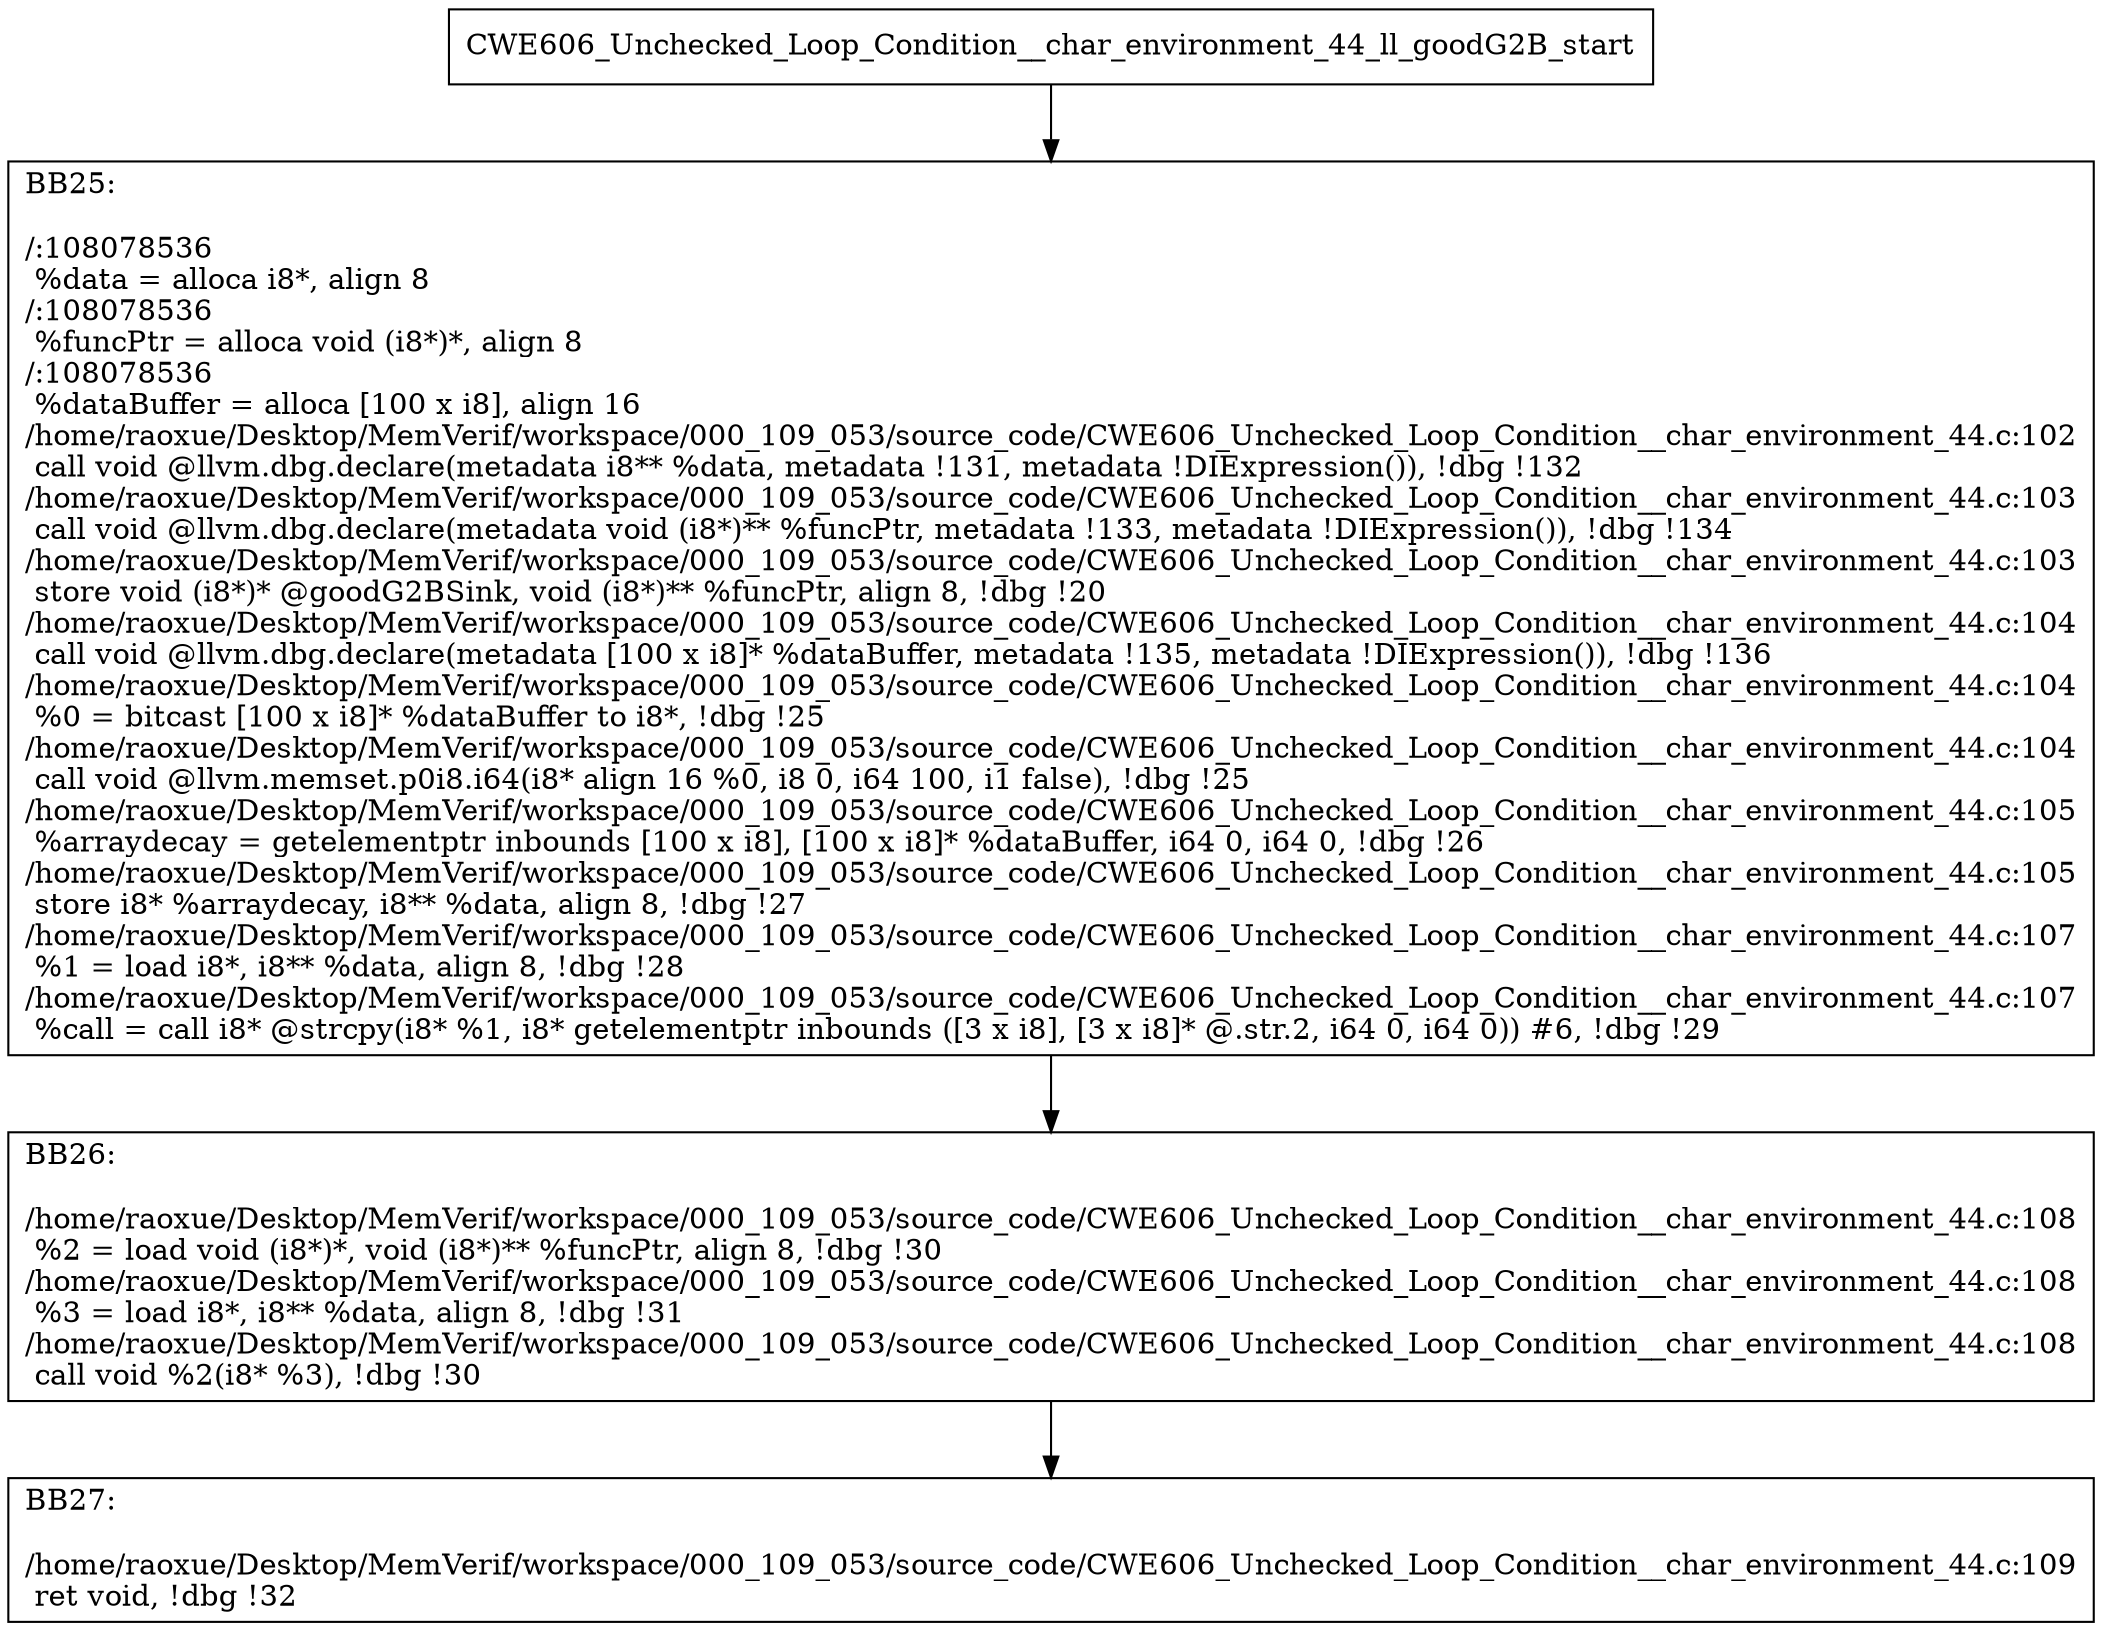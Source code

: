 digraph "CFG for'CWE606_Unchecked_Loop_Condition__char_environment_44_ll_goodG2B' function" {
	BBCWE606_Unchecked_Loop_Condition__char_environment_44_ll_goodG2B_start[shape=record,label="{CWE606_Unchecked_Loop_Condition__char_environment_44_ll_goodG2B_start}"];
	BBCWE606_Unchecked_Loop_Condition__char_environment_44_ll_goodG2B_start-> CWE606_Unchecked_Loop_Condition__char_environment_44_ll_goodG2BBB25;
	CWE606_Unchecked_Loop_Condition__char_environment_44_ll_goodG2BBB25 [shape=record, label="{BB25:\l\l/:108078536\l
  %data = alloca i8*, align 8\l
/:108078536\l
  %funcPtr = alloca void (i8*)*, align 8\l
/:108078536\l
  %dataBuffer = alloca [100 x i8], align 16\l
/home/raoxue/Desktop/MemVerif/workspace/000_109_053/source_code/CWE606_Unchecked_Loop_Condition__char_environment_44.c:102\l
  call void @llvm.dbg.declare(metadata i8** %data, metadata !131, metadata !DIExpression()), !dbg !132\l
/home/raoxue/Desktop/MemVerif/workspace/000_109_053/source_code/CWE606_Unchecked_Loop_Condition__char_environment_44.c:103\l
  call void @llvm.dbg.declare(metadata void (i8*)** %funcPtr, metadata !133, metadata !DIExpression()), !dbg !134\l
/home/raoxue/Desktop/MemVerif/workspace/000_109_053/source_code/CWE606_Unchecked_Loop_Condition__char_environment_44.c:103\l
  store void (i8*)* @goodG2BSink, void (i8*)** %funcPtr, align 8, !dbg !20\l
/home/raoxue/Desktop/MemVerif/workspace/000_109_053/source_code/CWE606_Unchecked_Loop_Condition__char_environment_44.c:104\l
  call void @llvm.dbg.declare(metadata [100 x i8]* %dataBuffer, metadata !135, metadata !DIExpression()), !dbg !136\l
/home/raoxue/Desktop/MemVerif/workspace/000_109_053/source_code/CWE606_Unchecked_Loop_Condition__char_environment_44.c:104\l
  %0 = bitcast [100 x i8]* %dataBuffer to i8*, !dbg !25\l
/home/raoxue/Desktop/MemVerif/workspace/000_109_053/source_code/CWE606_Unchecked_Loop_Condition__char_environment_44.c:104\l
  call void @llvm.memset.p0i8.i64(i8* align 16 %0, i8 0, i64 100, i1 false), !dbg !25\l
/home/raoxue/Desktop/MemVerif/workspace/000_109_053/source_code/CWE606_Unchecked_Loop_Condition__char_environment_44.c:105\l
  %arraydecay = getelementptr inbounds [100 x i8], [100 x i8]* %dataBuffer, i64 0, i64 0, !dbg !26\l
/home/raoxue/Desktop/MemVerif/workspace/000_109_053/source_code/CWE606_Unchecked_Loop_Condition__char_environment_44.c:105\l
  store i8* %arraydecay, i8** %data, align 8, !dbg !27\l
/home/raoxue/Desktop/MemVerif/workspace/000_109_053/source_code/CWE606_Unchecked_Loop_Condition__char_environment_44.c:107\l
  %1 = load i8*, i8** %data, align 8, !dbg !28\l
/home/raoxue/Desktop/MemVerif/workspace/000_109_053/source_code/CWE606_Unchecked_Loop_Condition__char_environment_44.c:107\l
  %call = call i8* @strcpy(i8* %1, i8* getelementptr inbounds ([3 x i8], [3 x i8]* @.str.2, i64 0, i64 0)) #6, !dbg !29\l
}"];
	CWE606_Unchecked_Loop_Condition__char_environment_44_ll_goodG2BBB25-> CWE606_Unchecked_Loop_Condition__char_environment_44_ll_goodG2BBB26;
	CWE606_Unchecked_Loop_Condition__char_environment_44_ll_goodG2BBB26 [shape=record, label="{BB26:\l\l/home/raoxue/Desktop/MemVerif/workspace/000_109_053/source_code/CWE606_Unchecked_Loop_Condition__char_environment_44.c:108\l
  %2 = load void (i8*)*, void (i8*)** %funcPtr, align 8, !dbg !30\l
/home/raoxue/Desktop/MemVerif/workspace/000_109_053/source_code/CWE606_Unchecked_Loop_Condition__char_environment_44.c:108\l
  %3 = load i8*, i8** %data, align 8, !dbg !31\l
/home/raoxue/Desktop/MemVerif/workspace/000_109_053/source_code/CWE606_Unchecked_Loop_Condition__char_environment_44.c:108\l
  call void %2(i8* %3), !dbg !30\l
}"];
	CWE606_Unchecked_Loop_Condition__char_environment_44_ll_goodG2BBB26-> CWE606_Unchecked_Loop_Condition__char_environment_44_ll_goodG2BBB27;
	CWE606_Unchecked_Loop_Condition__char_environment_44_ll_goodG2BBB27 [shape=record, label="{BB27:\l\l/home/raoxue/Desktop/MemVerif/workspace/000_109_053/source_code/CWE606_Unchecked_Loop_Condition__char_environment_44.c:109\l
  ret void, !dbg !32\l
}"];
}
